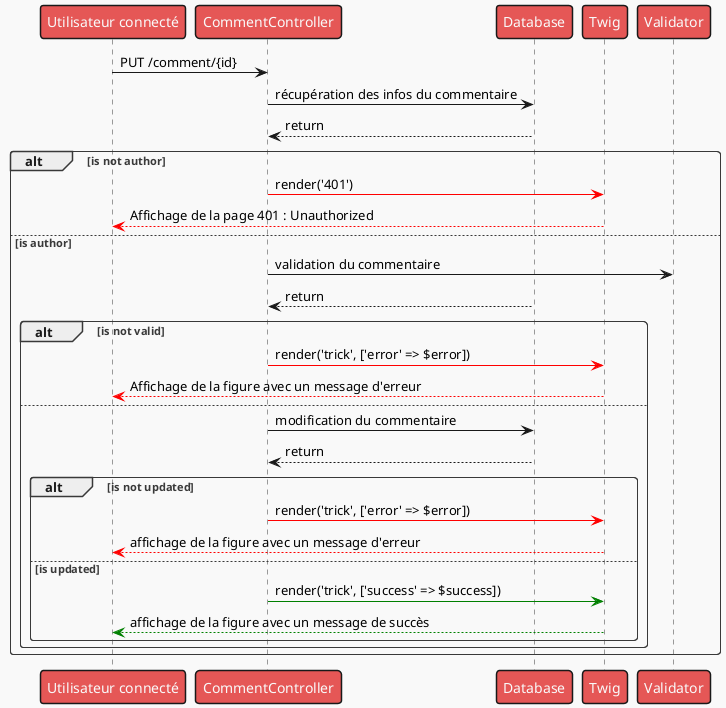 @startuml

!theme mars

Person as "Utilisateur connecté" -> CommentController : PUT /comment/{id}

CommentController -> Database : récupération des infos du commentaire
Database --> CommentController : return
alt is not author
CommentController -[#red]> Twig : render('401')
Twig -[#red]-> Person : Affichage de la page 401 : Unauthorized
else is author
CommentController -> Validator : validation du commentaire
Database --> CommentController : return
    alt is not valid
    CommentController -[#red]> Twig : render('trick', ['error' => $error])
    Twig -[#red]-> Person : Affichage de la figure avec un message d'erreur
    else
    CommentController -> Database : modification du commentaire
    Database --> CommentController : return
        alt is not updated
        CommentController -[#red]> Twig : render('trick', ['error' => $error])
        Twig -[#red]-> Person : affichage de la figure avec un message d'erreur
        else is updated
        CommentController -[#green]> Twig : render('trick', ['success' => $success])
        Twig -[#green]-> Person : affichage de la figure avec un message de succès
        end
    end
end
@enduml